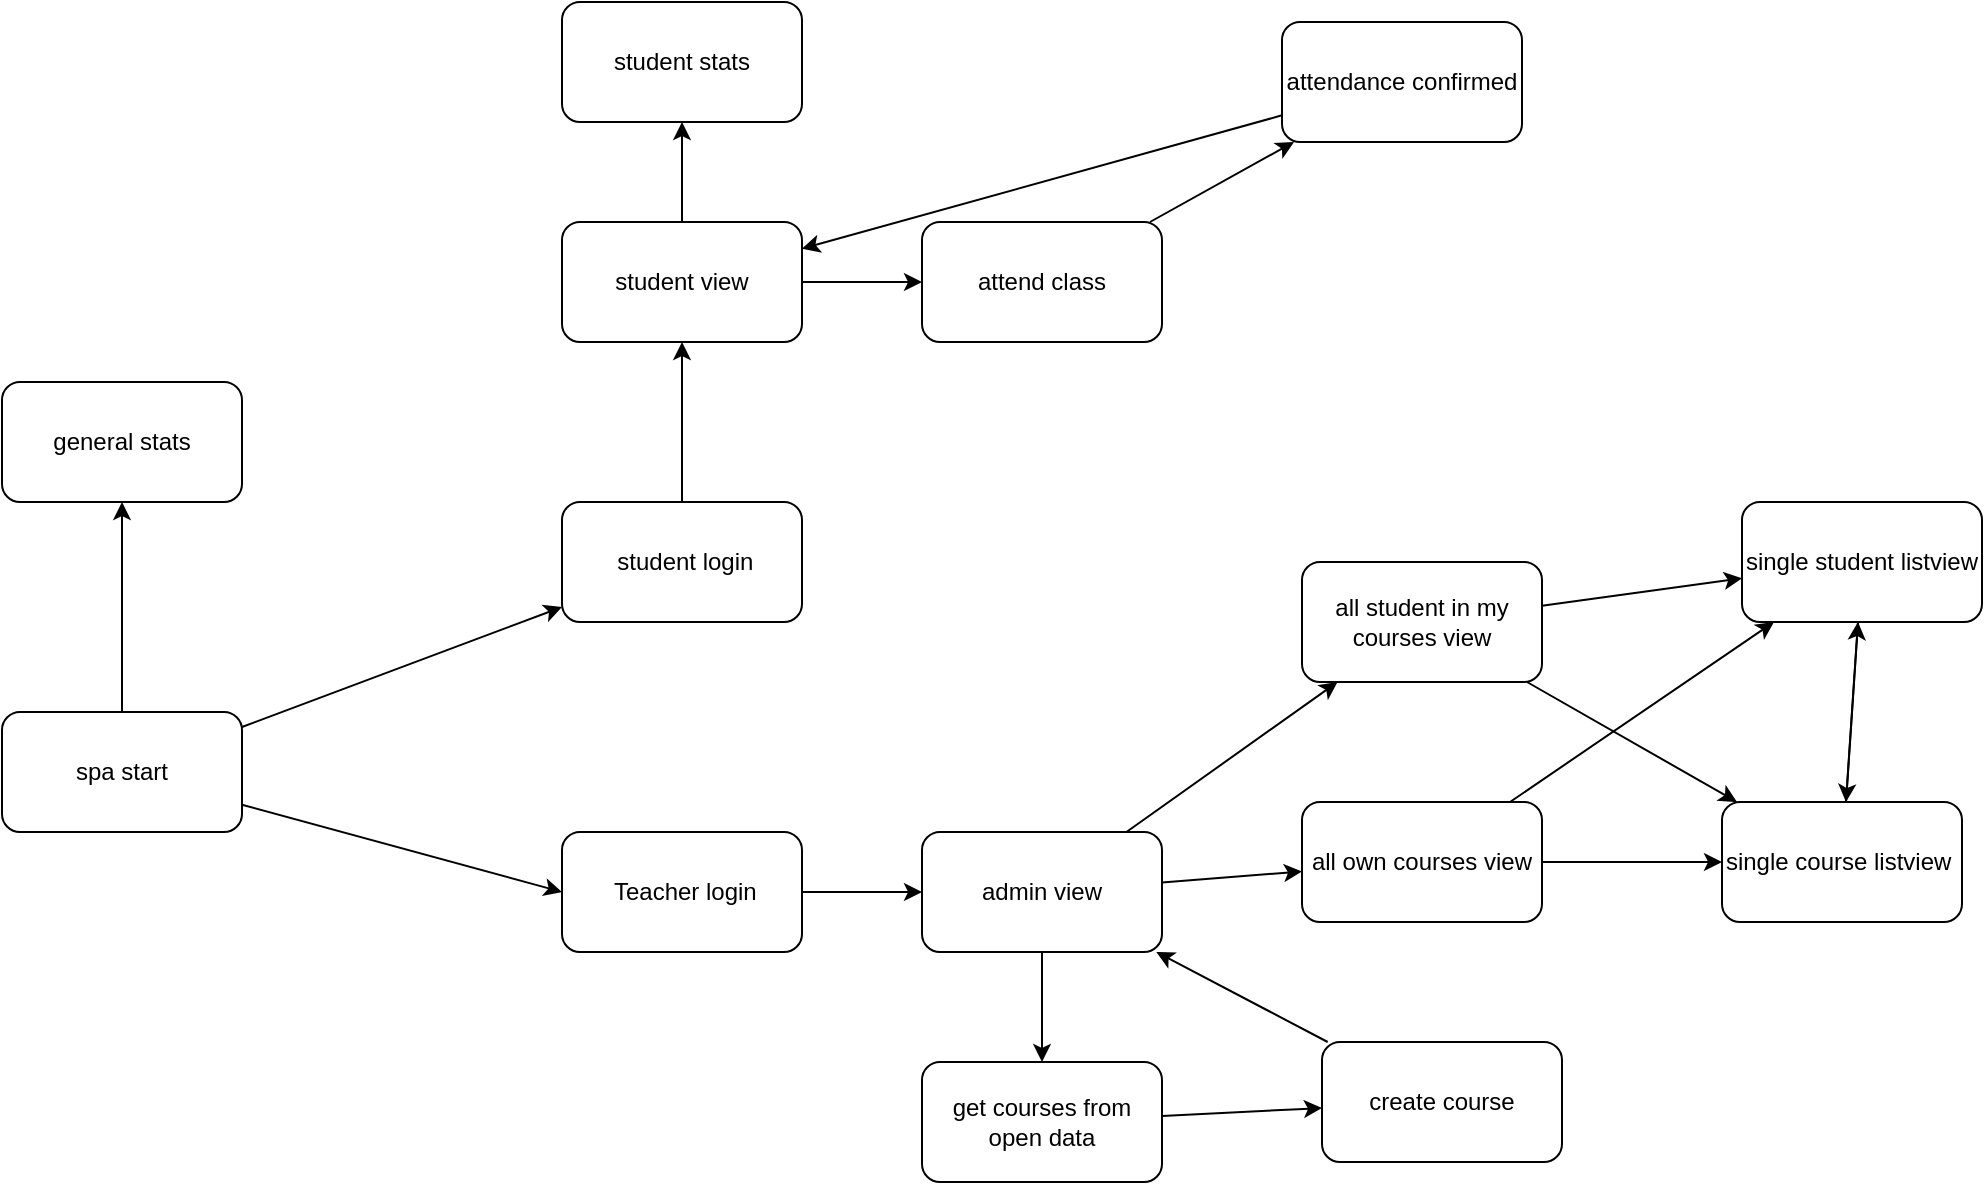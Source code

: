 <mxfile>
    <diagram id="G8hlYzAzwvsAWHgCBK8_" name="Page-1">
        <mxGraphModel dx="1599" dy="914" grid="1" gridSize="10" guides="1" tooltips="1" connect="1" arrows="1" fold="1" page="1" pageScale="1" pageWidth="827" pageHeight="1169" math="0" shadow="0">
            <root>
                <mxCell id="0"/>
                <mxCell id="1" parent="0"/>
                <mxCell id="7" style="edgeStyle=none;html=1;" edge="1" parent="1" source="2" target="6">
                    <mxGeometry relative="1" as="geometry"/>
                </mxCell>
                <mxCell id="8" style="edgeStyle=none;html=1;" edge="1" parent="1" source="2" target="4">
                    <mxGeometry relative="1" as="geometry"/>
                </mxCell>
                <mxCell id="9" style="edgeStyle=none;html=1;entryX=0;entryY=0.5;entryDx=0;entryDy=0;" edge="1" parent="1" source="2" target="5">
                    <mxGeometry relative="1" as="geometry"/>
                </mxCell>
                <mxCell id="2" value="spa start" style="rounded=1;whiteSpace=wrap;html=1;" vertex="1" parent="1">
                    <mxGeometry x="270" y="495" width="120" height="60" as="geometry"/>
                </mxCell>
                <mxCell id="11" style="edgeStyle=none;html=1;" edge="1" parent="1" source="4" target="10">
                    <mxGeometry relative="1" as="geometry"/>
                </mxCell>
                <mxCell id="34" style="edgeStyle=none;html=1;" edge="1" parent="1" source="10" target="33">
                    <mxGeometry relative="1" as="geometry"/>
                </mxCell>
                <mxCell id="4" value="&amp;nbsp;student login" style="rounded=1;whiteSpace=wrap;html=1;" vertex="1" parent="1">
                    <mxGeometry x="550" y="390" width="120" height="60" as="geometry"/>
                </mxCell>
                <mxCell id="13" style="edgeStyle=none;html=1;" edge="1" parent="1" source="5" target="12">
                    <mxGeometry relative="1" as="geometry"/>
                </mxCell>
                <mxCell id="5" value="&amp;nbsp;Teacher login" style="rounded=1;whiteSpace=wrap;html=1;" vertex="1" parent="1">
                    <mxGeometry x="550" y="555" width="120" height="60" as="geometry"/>
                </mxCell>
                <mxCell id="6" value="general stats" style="rounded=1;whiteSpace=wrap;html=1;" vertex="1" parent="1">
                    <mxGeometry x="270" y="330" width="120" height="60" as="geometry"/>
                </mxCell>
                <mxCell id="36" style="edgeStyle=none;html=1;" edge="1" parent="1" source="10" target="35">
                    <mxGeometry relative="1" as="geometry"/>
                </mxCell>
                <mxCell id="10" value="student view" style="rounded=1;whiteSpace=wrap;html=1;" vertex="1" parent="1">
                    <mxGeometry x="550" y="250" width="120" height="60" as="geometry"/>
                </mxCell>
                <mxCell id="22" style="edgeStyle=none;html=1;" edge="1" parent="1" source="12" target="21">
                    <mxGeometry relative="1" as="geometry"/>
                </mxCell>
                <mxCell id="26" style="edgeStyle=none;html=1;" edge="1" parent="1" source="12" target="24">
                    <mxGeometry relative="1" as="geometry"/>
                </mxCell>
                <mxCell id="31" style="edgeStyle=none;html=1;" edge="1" parent="1" source="12" target="25">
                    <mxGeometry relative="1" as="geometry"/>
                </mxCell>
                <mxCell id="12" value="admin view" style="rounded=1;whiteSpace=wrap;html=1;" vertex="1" parent="1">
                    <mxGeometry x="730" y="555" width="120" height="60" as="geometry"/>
                </mxCell>
                <mxCell id="19" style="edgeStyle=none;html=1;" edge="1" parent="1" source="14" target="16">
                    <mxGeometry relative="1" as="geometry"/>
                </mxCell>
                <mxCell id="14" value="single course listview&amp;nbsp;" style="rounded=1;whiteSpace=wrap;html=1;" vertex="1" parent="1">
                    <mxGeometry x="1130" y="540" width="120" height="60" as="geometry"/>
                </mxCell>
                <mxCell id="20" style="edgeStyle=none;html=1;" edge="1" parent="1" source="16" target="14">
                    <mxGeometry relative="1" as="geometry"/>
                </mxCell>
                <mxCell id="16" value="single student listview" style="rounded=1;whiteSpace=wrap;html=1;" vertex="1" parent="1">
                    <mxGeometry x="1140" y="390" width="120" height="60" as="geometry"/>
                </mxCell>
                <mxCell id="32" style="edgeStyle=none;html=1;" edge="1" parent="1" source="18" target="12">
                    <mxGeometry relative="1" as="geometry"/>
                </mxCell>
                <mxCell id="18" value="create course" style="rounded=1;whiteSpace=wrap;html=1;" vertex="1" parent="1">
                    <mxGeometry x="930" y="660" width="120" height="60" as="geometry"/>
                </mxCell>
                <mxCell id="23" style="edgeStyle=none;html=1;" edge="1" parent="1" source="21" target="18">
                    <mxGeometry relative="1" as="geometry"/>
                </mxCell>
                <mxCell id="21" value="get courses from open data" style="rounded=1;whiteSpace=wrap;html=1;" vertex="1" parent="1">
                    <mxGeometry x="730" y="670" width="120" height="60" as="geometry"/>
                </mxCell>
                <mxCell id="29" style="edgeStyle=none;html=1;" edge="1" parent="1" source="24" target="14">
                    <mxGeometry relative="1" as="geometry"/>
                </mxCell>
                <mxCell id="30" style="edgeStyle=none;html=1;" edge="1" parent="1" source="24" target="16">
                    <mxGeometry relative="1" as="geometry"/>
                </mxCell>
                <mxCell id="24" value="all student in my courses view" style="rounded=1;whiteSpace=wrap;html=1;" vertex="1" parent="1">
                    <mxGeometry x="920" y="420" width="120" height="60" as="geometry"/>
                </mxCell>
                <mxCell id="27" style="edgeStyle=none;html=1;" edge="1" parent="1" source="25" target="16">
                    <mxGeometry relative="1" as="geometry"/>
                </mxCell>
                <mxCell id="28" style="edgeStyle=none;html=1;" edge="1" parent="1" source="25" target="14">
                    <mxGeometry relative="1" as="geometry"/>
                </mxCell>
                <mxCell id="25" value="all own courses view" style="rounded=1;whiteSpace=wrap;html=1;" vertex="1" parent="1">
                    <mxGeometry x="920" y="540" width="120" height="60" as="geometry"/>
                </mxCell>
                <mxCell id="38" style="edgeStyle=none;html=1;" edge="1" parent="1" source="33" target="37">
                    <mxGeometry relative="1" as="geometry"/>
                </mxCell>
                <mxCell id="33" value="attend class" style="rounded=1;whiteSpace=wrap;html=1;" vertex="1" parent="1">
                    <mxGeometry x="730" y="250" width="120" height="60" as="geometry"/>
                </mxCell>
                <mxCell id="35" value="student stats" style="rounded=1;whiteSpace=wrap;html=1;" vertex="1" parent="1">
                    <mxGeometry x="550" y="140" width="120" height="60" as="geometry"/>
                </mxCell>
                <mxCell id="39" style="edgeStyle=none;html=1;" edge="1" parent="1" source="37" target="10">
                    <mxGeometry relative="1" as="geometry"/>
                </mxCell>
                <mxCell id="37" value="attendance confirmed" style="rounded=1;whiteSpace=wrap;html=1;" vertex="1" parent="1">
                    <mxGeometry x="910" y="150" width="120" height="60" as="geometry"/>
                </mxCell>
            </root>
        </mxGraphModel>
    </diagram>
</mxfile>